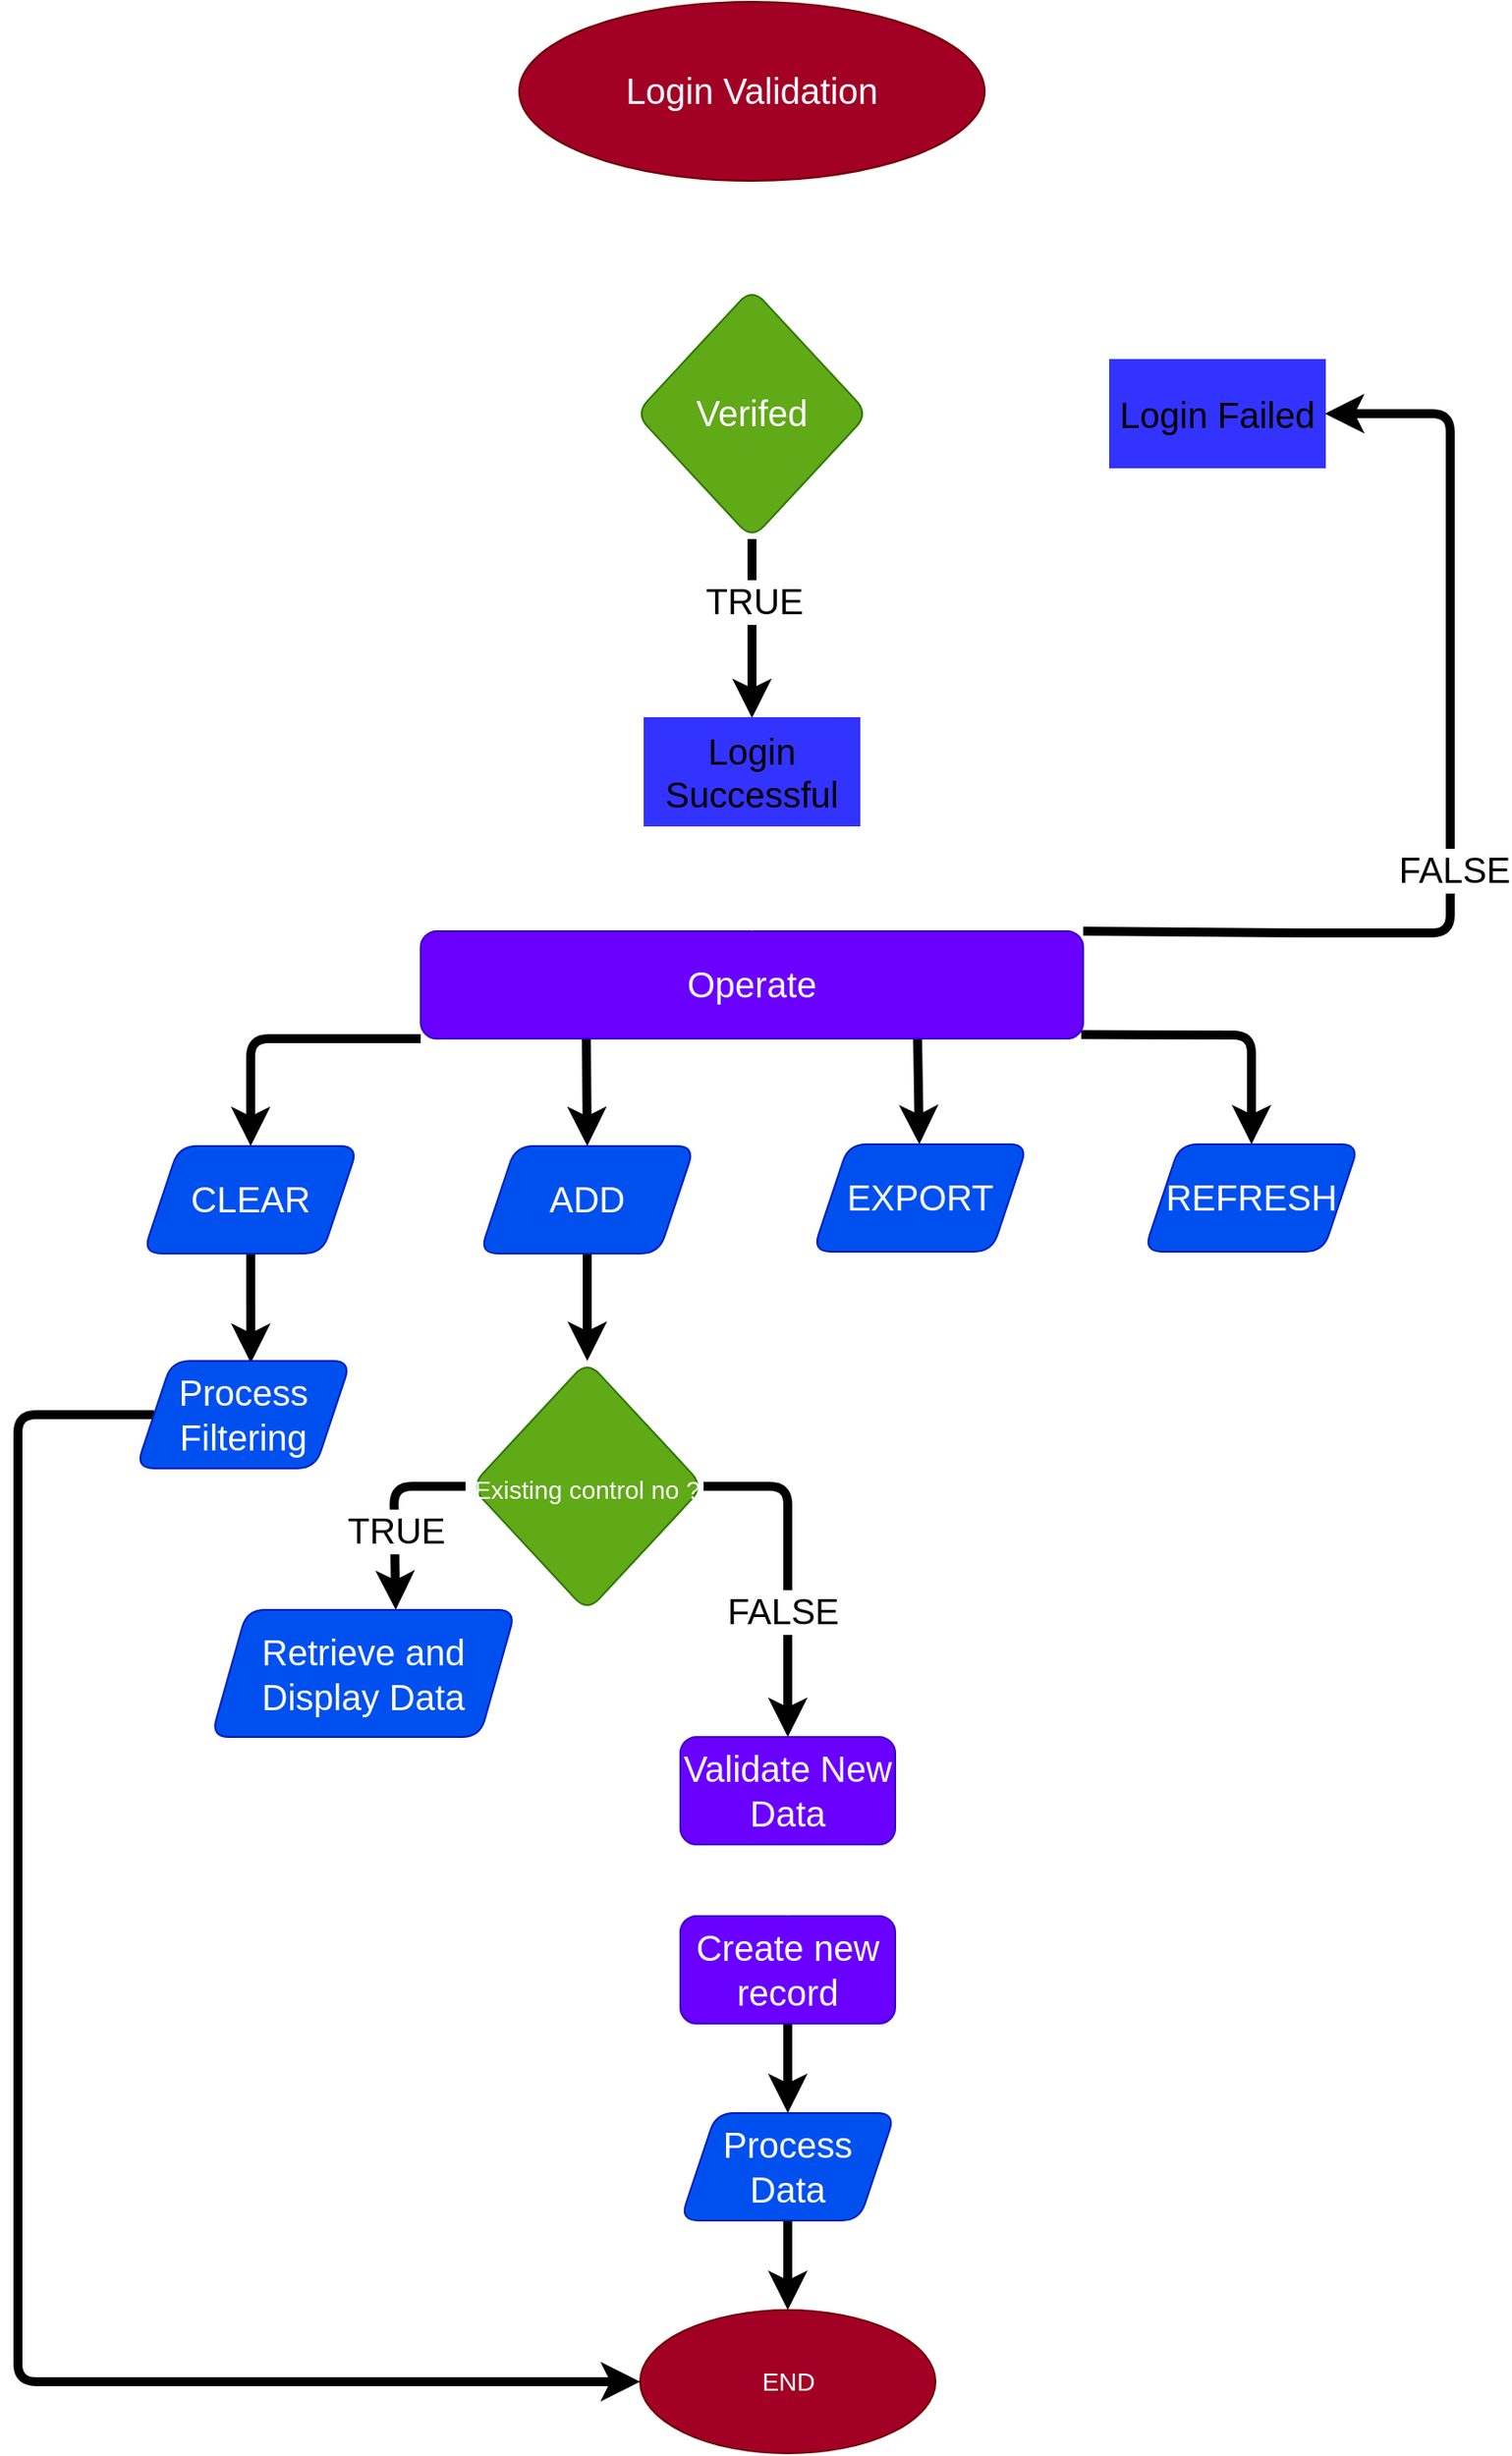 <mxfile>
    <diagram id="qUbi-cprYbhKr22c9-ui" name="Page-1">
        <mxGraphModel dx="723" dy="364" grid="1" gridSize="10" guides="1" tooltips="1" connect="1" arrows="1" fold="1" page="1" pageScale="1" pageWidth="850" pageHeight="1100" math="0" shadow="0">
            <root>
                <mxCell id="0"/>
                <mxCell id="1" parent="0"/>
                <mxCell id="48" style="edgeStyle=none;html=1;entryX=0.508;entryY=0.038;entryDx=0;entryDy=0;entryPerimeter=0;strokeColor=#FFFFFF;strokeWidth=5;fontFamily=Helvetica;" edge="1" parent="1" source="4" target="9">
                    <mxGeometry relative="1" as="geometry"/>
                </mxCell>
                <mxCell id="4" value="&lt;font face=&quot;Helvetica&quot;&gt;Login Validation&lt;/font&gt;" style="ellipse;whiteSpace=wrap;html=1;hachureGap=4;fontFamily=Architects Daughter;fontSource=https%3A%2F%2Ffonts.googleapis.com%2Fcss%3Ffamily%3DArchitects%2BDaughter;fontSize=20;rounded=1;fillColor=#a20025;fontColor=#ffffff;strokeColor=#6F0000;" parent="1" vertex="1">
                    <mxGeometry x="310" y="10" width="260" height="100" as="geometry"/>
                </mxCell>
                <mxCell id="14" style="edgeStyle=none;hachureGap=4;html=1;exitX=0.5;exitY=1;exitDx=0;exitDy=0;fontFamily=Architects Daughter;fontSource=https%3A%2F%2Ffonts.googleapis.com%2Fcss%3Ffamily%3DArchitects%2BDaughter;fontSize=16;strokeWidth=5;entryX=0.5;entryY=0;entryDx=0;entryDy=0;" edge="1" parent="1" source="9" target="56">
                    <mxGeometry relative="1" as="geometry"/>
                </mxCell>
                <mxCell id="15" value="&lt;font face=&quot;Helvetica&quot;&gt;TRUE&lt;/font&gt;" style="edgeLabel;html=1;align=center;verticalAlign=middle;resizable=0;points=[];fontSize=20;fontFamily=Architects Daughter;rounded=1;" vertex="1" connectable="0" parent="14">
                    <mxGeometry x="-0.3" y="1" relative="1" as="geometry">
                        <mxPoint as="offset"/>
                    </mxGeometry>
                </mxCell>
                <mxCell id="9" value="&lt;font face=&quot;Helvetica&quot;&gt;Verifed&lt;/font&gt;" style="rhombus;whiteSpace=wrap;html=1;hachureGap=4;fontFamily=Architects Daughter;fontSource=https%3A%2F%2Ffonts.googleapis.com%2Fcss%3Ffamily%3DArchitects%2BDaughter;fontSize=20;rounded=1;fillColor=#60a917;fontColor=#ffffff;strokeColor=#2D7600;" parent="1" vertex="1">
                    <mxGeometry x="375" y="170" width="130" height="140" as="geometry"/>
                </mxCell>
                <mxCell id="16" style="edgeStyle=none;hachureGap=4;html=1;fontFamily=Architects Daughter;fontSource=https%3A%2F%2Ffonts.googleapis.com%2Fcss%3Ffamily%3DArchitects%2BDaughter;fontSize=16;strokeWidth=5;exitX=1;exitY=0;exitDx=0;exitDy=0;" edge="1" parent="1" source="11" target="59">
                    <mxGeometry relative="1" as="geometry">
                        <mxPoint x="650" y="410" as="sourcePoint"/>
                        <Array as="points">
                            <mxPoint x="740" y="530"/>
                            <mxPoint x="830" y="530"/>
                            <mxPoint x="830" y="240"/>
                        </Array>
                        <mxPoint x="680" y="240" as="targetPoint"/>
                    </mxGeometry>
                </mxCell>
                <mxCell id="17" value="&lt;font face=&quot;Helvetica&quot;&gt;FALSE&lt;/font&gt;" style="edgeLabel;html=1;align=center;verticalAlign=middle;resizable=0;points=[];fontSize=20;fontFamily=Architects Daughter;rounded=1;" vertex="1" connectable="0" parent="16">
                    <mxGeometry x="-0.148" y="-2" relative="1" as="geometry">
                        <mxPoint as="offset"/>
                    </mxGeometry>
                </mxCell>
                <mxCell id="22" style="edgeStyle=none;hachureGap=4;html=1;entryX=0.5;entryY=0;entryDx=0;entryDy=0;fontFamily=Architects Daughter;fontSource=https%3A%2F%2Ffonts.googleapis.com%2Fcss%3Ffamily%3DArchitects%2BDaughter;fontSize=16;exitX=0;exitY=1;exitDx=0;exitDy=0;strokeWidth=5;" edge="1" parent="1" source="11" target="18">
                    <mxGeometry relative="1" as="geometry">
                        <Array as="points">
                            <mxPoint x="160" y="589"/>
                        </Array>
                    </mxGeometry>
                </mxCell>
                <mxCell id="23" style="edgeStyle=none;hachureGap=4;html=1;exitX=0.25;exitY=1;exitDx=0;exitDy=0;entryX=0.5;entryY=0;entryDx=0;entryDy=0;fontFamily=Architects Daughter;fontSource=https%3A%2F%2Ffonts.googleapis.com%2Fcss%3Ffamily%3DArchitects%2BDaughter;fontSize=16;strokeWidth=5;" edge="1" parent="1" source="11" target="19">
                    <mxGeometry relative="1" as="geometry"/>
                </mxCell>
                <mxCell id="24" style="edgeStyle=none;hachureGap=4;html=1;exitX=0.75;exitY=1;exitDx=0;exitDy=0;fontFamily=Architects Daughter;fontSource=https%3A%2F%2Ffonts.googleapis.com%2Fcss%3Ffamily%3DArchitects%2BDaughter;fontSize=16;strokeWidth=5;" edge="1" parent="1" source="11" target="20">
                    <mxGeometry relative="1" as="geometry"/>
                </mxCell>
                <mxCell id="25" style="edgeStyle=none;hachureGap=4;html=1;entryX=0.5;entryY=0;entryDx=0;entryDy=0;fontFamily=Architects Daughter;fontSource=https%3A%2F%2Ffonts.googleapis.com%2Fcss%3Ffamily%3DArchitects%2BDaughter;fontSize=16;exitX=0.997;exitY=0.963;exitDx=0;exitDy=0;exitPerimeter=0;strokeWidth=5;" edge="1" parent="1" source="11" target="21">
                    <mxGeometry relative="1" as="geometry">
                        <Array as="points">
                            <mxPoint x="719" y="587"/>
                        </Array>
                    </mxGeometry>
                </mxCell>
                <mxCell id="11" value="&lt;font face=&quot;Helvetica&quot;&gt;Operate&lt;/font&gt;" style="whiteSpace=wrap;html=1;hachureGap=4;fontFamily=Architects Daughter;fontSource=https%3A%2F%2Ffonts.googleapis.com%2Fcss%3Ffamily%3DArchitects%2BDaughter;fontSize=20;rounded=1;fillColor=#6a00ff;strokeColor=#3700CC;fontColor=#ffffff;" vertex="1" parent="1">
                    <mxGeometry x="255" y="529" width="370" height="60" as="geometry"/>
                </mxCell>
                <mxCell id="45" style="edgeStyle=none;hachureGap=4;html=1;fontFamily=Architects Daughter;fontSource=https%3A%2F%2Ffonts.googleapis.com%2Fcss%3Ffamily%3DArchitects%2BDaughter;fontSize=14;entryX=0.534;entryY=0.018;entryDx=0;entryDy=0;entryPerimeter=0;strokeWidth=5;" edge="1" parent="1" source="18" target="44">
                    <mxGeometry relative="1" as="geometry"/>
                </mxCell>
                <mxCell id="18" value="&lt;font face=&quot;Helvetica&quot;&gt;CLEAR&lt;/font&gt;" style="shape=parallelogram;perimeter=parallelogramPerimeter;whiteSpace=wrap;html=1;fixedSize=1;hachureGap=4;fontFamily=Architects Daughter;fontSource=https%3A%2F%2Ffonts.googleapis.com%2Fcss%3Ffamily%3DArchitects%2BDaughter;fontSize=20;rounded=1;fillColor=#0050ef;fontColor=#ffffff;strokeColor=#001DBC;" vertex="1" parent="1">
                    <mxGeometry x="100" y="649" width="120" height="60" as="geometry"/>
                </mxCell>
                <mxCell id="27" style="edgeStyle=none;hachureGap=4;html=1;exitX=0.5;exitY=1;exitDx=0;exitDy=0;entryX=0.5;entryY=0;entryDx=0;entryDy=0;fontFamily=Architects Daughter;fontSource=https%3A%2F%2Ffonts.googleapis.com%2Fcss%3Ffamily%3DArchitects%2BDaughter;fontSize=16;strokeWidth=5;" edge="1" parent="1" source="19" target="26">
                    <mxGeometry relative="1" as="geometry"/>
                </mxCell>
                <mxCell id="19" value="&lt;font face=&quot;Helvetica&quot;&gt;ADD&lt;/font&gt;" style="shape=parallelogram;perimeter=parallelogramPerimeter;whiteSpace=wrap;html=1;fixedSize=1;hachureGap=4;fontFamily=Architects Daughter;fontSource=https%3A%2F%2Ffonts.googleapis.com%2Fcss%3Ffamily%3DArchitects%2BDaughter;fontSize=20;rounded=1;fillColor=#0050ef;fontColor=#ffffff;strokeColor=#001DBC;" vertex="1" parent="1">
                    <mxGeometry x="288" y="649" width="120" height="60" as="geometry"/>
                </mxCell>
                <mxCell id="20" value="&lt;font face=&quot;Helvetica&quot;&gt;EXPORT&lt;/font&gt;" style="shape=parallelogram;perimeter=parallelogramPerimeter;whiteSpace=wrap;html=1;fixedSize=1;hachureGap=4;fontFamily=Architects Daughter;fontSource=https%3A%2F%2Ffonts.googleapis.com%2Fcss%3Ffamily%3DArchitects%2BDaughter;fontSize=20;rounded=1;fillColor=#0050ef;fontColor=#ffffff;strokeColor=#001DBC;" vertex="1" parent="1">
                    <mxGeometry x="474" y="648" width="120" height="60" as="geometry"/>
                </mxCell>
                <mxCell id="21" value="&lt;font face=&quot;Helvetica&quot;&gt;REFRESH&lt;/font&gt;" style="shape=parallelogram;perimeter=parallelogramPerimeter;whiteSpace=wrap;html=1;fixedSize=1;hachureGap=4;fontFamily=Architects Daughter;fontSource=https%3A%2F%2Ffonts.googleapis.com%2Fcss%3Ffamily%3DArchitects%2BDaughter;fontSize=20;rounded=1;fillColor=#0050ef;fontColor=#ffffff;strokeColor=#001DBC;" vertex="1" parent="1">
                    <mxGeometry x="659" y="648" width="120" height="60" as="geometry"/>
                </mxCell>
                <mxCell id="31" style="edgeStyle=none;hachureGap=4;html=1;entryX=0.606;entryY=0;entryDx=0;entryDy=0;fontFamily=Architects Daughter;fontSource=https%3A%2F%2Ffonts.googleapis.com%2Fcss%3Ffamily%3DArchitects%2BDaughter;fontSize=16;entryPerimeter=0;strokeWidth=5;" edge="1" parent="1" target="37">
                    <mxGeometry relative="1" as="geometry">
                        <mxPoint x="280" y="839" as="sourcePoint"/>
                        <Array as="points">
                            <mxPoint x="240" y="839"/>
                        </Array>
                    </mxGeometry>
                </mxCell>
                <mxCell id="32" value="&lt;font face=&quot;Helvetica&quot;&gt;TRUE&lt;/font&gt;" style="edgeLabel;html=1;align=center;verticalAlign=middle;resizable=0;points=[];fontSize=20;fontFamily=Architects Daughter;rounded=1;" vertex="1" connectable="0" parent="31">
                    <mxGeometry x="0.19" relative="1" as="geometry">
                        <mxPoint as="offset"/>
                    </mxGeometry>
                </mxCell>
                <mxCell id="34" style="edgeStyle=none;hachureGap=4;html=1;entryX=0.5;entryY=0;entryDx=0;entryDy=0;fontFamily=Architects Daughter;fontSource=https%3A%2F%2Ffonts.googleapis.com%2Fcss%3Ffamily%3DArchitects%2BDaughter;fontSize=16;exitX=1;exitY=0.5;exitDx=0;exitDy=0;strokeWidth=5;" edge="1" parent="1" source="26" target="52">
                    <mxGeometry relative="1" as="geometry">
                        <Array as="points">
                            <mxPoint x="460" y="839"/>
                        </Array>
                    </mxGeometry>
                </mxCell>
                <mxCell id="35" value="&lt;font face=&quot;Helvetica&quot;&gt;FALSE&lt;/font&gt;" style="edgeLabel;html=1;align=center;verticalAlign=middle;resizable=0;points=[];fontSize=20;fontFamily=Architects Daughter;rounded=1;" vertex="1" connectable="0" parent="34">
                    <mxGeometry x="0.287" y="-3" relative="1" as="geometry">
                        <mxPoint y="-4" as="offset"/>
                    </mxGeometry>
                </mxCell>
                <mxCell id="26" value="&lt;font face=&quot;Helvetica&quot; style=&quot;font-size: 14px;&quot;&gt;Existing control no ?&lt;/font&gt;" style="rhombus;whiteSpace=wrap;html=1;hachureGap=4;fontFamily=Architects Daughter;fontSource=https%3A%2F%2Ffonts.googleapis.com%2Fcss%3Ffamily%3DArchitects%2BDaughter;fontSize=20;rounded=1;fillColor=#60a917;fontColor=#ffffff;strokeColor=#2D7600;" vertex="1" parent="1">
                    <mxGeometry x="283" y="769" width="130" height="140" as="geometry"/>
                </mxCell>
                <mxCell id="41" style="edgeStyle=none;hachureGap=4;html=1;entryX=0.5;entryY=0;entryDx=0;entryDy=0;fontFamily=Architects Daughter;fontSource=https%3A%2F%2Ffonts.googleapis.com%2Fcss%3Ffamily%3DArchitects%2BDaughter;fontSize=14;strokeWidth=5;" edge="1" parent="1" source="33" target="40">
                    <mxGeometry relative="1" as="geometry"/>
                </mxCell>
                <mxCell id="33" value="&lt;font face=&quot;Helvetica&quot;&gt;Create new record&lt;/font&gt;" style="whiteSpace=wrap;html=1;hachureGap=4;fontFamily=Architects Daughter;fontSource=https%3A%2F%2Ffonts.googleapis.com%2Fcss%3Ffamily%3DArchitects%2BDaughter;fontSize=20;rounded=1;fillColor=#6a00ff;fontColor=#ffffff;strokeColor=#3700CC;" vertex="1" parent="1">
                    <mxGeometry x="400" y="1079" width="120" height="60" as="geometry"/>
                </mxCell>
                <mxCell id="37" value="&lt;font face=&quot;Helvetica&quot;&gt;Retrieve and Display Data&lt;/font&gt;" style="shape=parallelogram;perimeter=parallelogramPerimeter;whiteSpace=wrap;html=1;fixedSize=1;hachureGap=4;fontFamily=Architects Daughter;fontSource=https%3A%2F%2Ffonts.googleapis.com%2Fcss%3Ffamily%3DArchitects%2BDaughter;fontSize=20;rounded=1;fillColor=#0050ef;fontColor=#ffffff;strokeColor=#001DBC;" vertex="1" parent="1">
                    <mxGeometry x="138" y="908" width="170" height="71" as="geometry"/>
                </mxCell>
                <mxCell id="43" style="edgeStyle=none;hachureGap=4;html=1;fontFamily=Architects Daughter;fontSource=https%3A%2F%2Ffonts.googleapis.com%2Fcss%3Ffamily%3DArchitects%2BDaughter;fontSize=14;strokeWidth=5;" edge="1" parent="1" source="40">
                    <mxGeometry relative="1" as="geometry">
                        <mxPoint x="460" y="1299" as="targetPoint"/>
                    </mxGeometry>
                </mxCell>
                <mxCell id="40" value="&lt;font face=&quot;Helvetica&quot;&gt;Process Data&lt;/font&gt;" style="shape=parallelogram;perimeter=parallelogramPerimeter;whiteSpace=wrap;html=1;fixedSize=1;hachureGap=4;fontFamily=Architects Daughter;fontSource=https%3A%2F%2Ffonts.googleapis.com%2Fcss%3Ffamily%3DArchitects%2BDaughter;fontSize=20;rounded=1;fillColor=#0050ef;fontColor=#ffffff;strokeColor=#001DBC;" vertex="1" parent="1">
                    <mxGeometry x="400" y="1189" width="120" height="60" as="geometry"/>
                </mxCell>
                <mxCell id="42" value="&lt;font face=&quot;Helvetica&quot;&gt;END&lt;/font&gt;" style="ellipse;whiteSpace=wrap;html=1;hachureGap=4;fontFamily=Architects Daughter;fontSource=https%3A%2F%2Ffonts.googleapis.com%2Fcss%3Ffamily%3DArchitects%2BDaughter;fontSize=14;rounded=1;fillColor=#a20025;fontColor=#ffffff;strokeColor=#6F0000;" vertex="1" parent="1">
                    <mxGeometry x="377.5" y="1299" width="165" height="80" as="geometry"/>
                </mxCell>
                <mxCell id="46" style="edgeStyle=none;hachureGap=4;html=1;entryX=0;entryY=0.5;entryDx=0;entryDy=0;fontFamily=Architects Daughter;fontSource=https%3A%2F%2Ffonts.googleapis.com%2Fcss%3Ffamily%3DArchitects%2BDaughter;fontSize=14;exitX=0;exitY=0.5;exitDx=0;exitDy=0;strokeWidth=5;" edge="1" parent="1" source="44" target="42">
                    <mxGeometry relative="1" as="geometry">
                        <Array as="points">
                            <mxPoint x="30" y="799"/>
                            <mxPoint x="30" y="1339"/>
                        </Array>
                    </mxGeometry>
                </mxCell>
                <mxCell id="44" value="&lt;font face=&quot;Helvetica&quot;&gt;Process Filtering&lt;/font&gt;" style="shape=parallelogram;perimeter=parallelogramPerimeter;whiteSpace=wrap;html=1;fixedSize=1;hachureGap=4;fontFamily=Architects Daughter;fontSource=https%3A%2F%2Ffonts.googleapis.com%2Fcss%3Ffamily%3DArchitects%2BDaughter;fontSize=20;rounded=1;fillColor=#0050ef;fontColor=#ffffff;strokeColor=#001DBC;" vertex="1" parent="1">
                    <mxGeometry x="96" y="769" width="120" height="60" as="geometry"/>
                </mxCell>
                <mxCell id="54" style="edgeStyle=none;html=1;entryX=0.5;entryY=0;entryDx=0;entryDy=0;strokeColor=#FFFFFF;strokeWidth=5;fontFamily=Helvetica;" edge="1" parent="1" source="52" target="33">
                    <mxGeometry relative="1" as="geometry"/>
                </mxCell>
                <mxCell id="52" value="&lt;font face=&quot;Helvetica&quot;&gt;Validate New Data&lt;/font&gt;" style="whiteSpace=wrap;html=1;hachureGap=4;fontFamily=Architects Daughter;fontSource=https%3A%2F%2Ffonts.googleapis.com%2Fcss%3Ffamily%3DArchitects%2BDaughter;fontSize=20;rounded=1;fillColor=#6a00ff;fontColor=#ffffff;strokeColor=#3700CC;" vertex="1" parent="1">
                    <mxGeometry x="400" y="979" width="120" height="60" as="geometry"/>
                </mxCell>
                <mxCell id="58" style="edgeStyle=none;html=1;strokeColor=#FFFFFF;strokeWidth=5;fontFamily=Helvetica;" edge="1" parent="1" source="56" target="11">
                    <mxGeometry relative="1" as="geometry"/>
                </mxCell>
                <mxCell id="56" value="&lt;font style=&quot;font-size: 20px;&quot;&gt;Login Successful&lt;/font&gt;" style="whiteSpace=wrap;html=1;strokeColor=#3333FF;fontFamily=Helvetica;fillColor=#3333FF;" vertex="1" parent="1">
                    <mxGeometry x="380" y="410" width="120" height="60" as="geometry"/>
                </mxCell>
                <mxCell id="60" style="edgeStyle=none;html=1;entryX=0.978;entryY=0.499;entryDx=0;entryDy=0;entryPerimeter=0;strokeColor=#FFFFFF;strokeWidth=5;fontFamily=Helvetica;fontSize=20;" edge="1" parent="1" source="59" target="9">
                    <mxGeometry relative="1" as="geometry"/>
                </mxCell>
                <mxCell id="59" value="&lt;font style=&quot;font-size: 20px;&quot;&gt;Login Failed&lt;br&gt;&lt;/font&gt;" style="whiteSpace=wrap;html=1;strokeColor=#3333FF;fontFamily=Helvetica;fillColor=#3333FF;" vertex="1" parent="1">
                    <mxGeometry x="640" y="210" width="120" height="60" as="geometry"/>
                </mxCell>
            </root>
        </mxGraphModel>
    </diagram>
</mxfile>